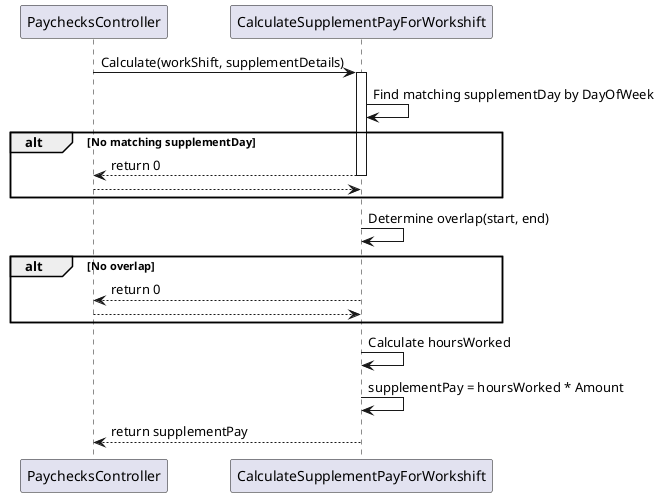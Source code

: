 @startuml
participant PaychecksController
participant CalculateSupplementPayForWorkshift

PaychecksController -> CalculateSupplementPayForWorkshift : Calculate(workShift, supplementDetails)
activate CalculateSupplementPayForWorkshift

CalculateSupplementPayForWorkshift -> CalculateSupplementPayForWorkshift : Find matching supplementDay by DayOfWeek

alt No matching supplementDay
    CalculateSupplementPayForWorkshift --> PaychecksController : return 0
    deactivate CalculateSupplementPayForWorkshift
    return
end

CalculateSupplementPayForWorkshift -> CalculateSupplementPayForWorkshift : Determine overlap(start, end)

alt No overlap
    CalculateSupplementPayForWorkshift --> PaychecksController : return 0
    deactivate CalculateSupplementPayForWorkshift
    return
end

CalculateSupplementPayForWorkshift -> CalculateSupplementPayForWorkshift : Calculate hoursWorked
CalculateSupplementPayForWorkshift -> CalculateSupplementPayForWorkshift : supplementPay = hoursWorked * Amount

CalculateSupplementPayForWorkshift --> PaychecksController : return supplementPay
deactivate CalculateSupplementPayForWorkshift
@enduml
